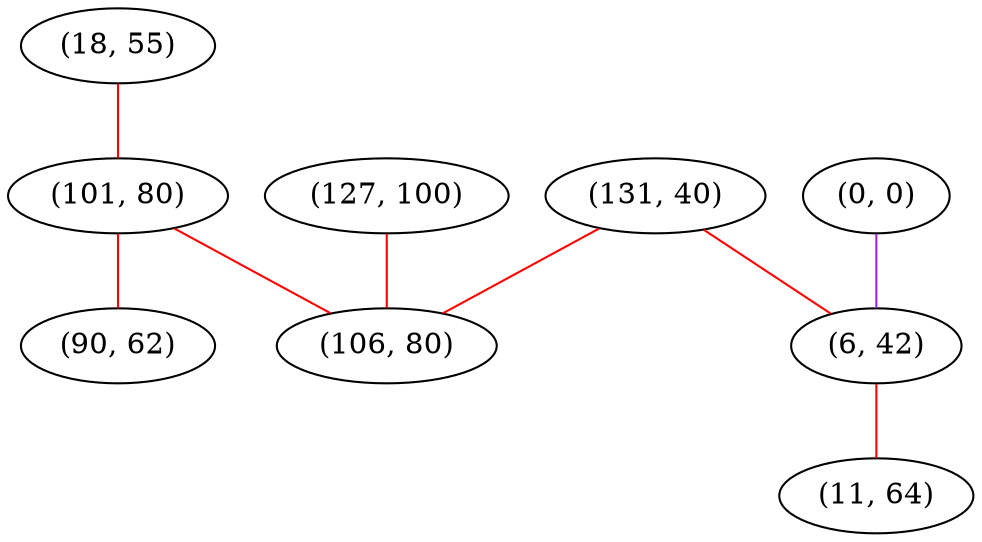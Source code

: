 graph "" {
"(18, 55)";
"(131, 40)";
"(0, 0)";
"(101, 80)";
"(127, 100)";
"(106, 80)";
"(6, 42)";
"(11, 64)";
"(90, 62)";
"(18, 55)" -- "(101, 80)"  [color=red, key=0, weight=1];
"(131, 40)" -- "(106, 80)"  [color=red, key=0, weight=1];
"(131, 40)" -- "(6, 42)"  [color=red, key=0, weight=1];
"(0, 0)" -- "(6, 42)"  [color=purple, key=0, weight=4];
"(101, 80)" -- "(106, 80)"  [color=red, key=0, weight=1];
"(101, 80)" -- "(90, 62)"  [color=red, key=0, weight=1];
"(127, 100)" -- "(106, 80)"  [color=red, key=0, weight=1];
"(6, 42)" -- "(11, 64)"  [color=red, key=0, weight=1];
}
